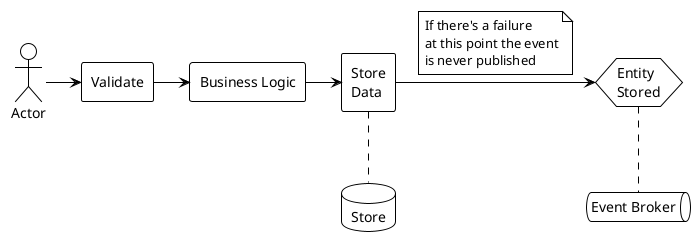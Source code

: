@startuml
!theme plain

actor actor as "Actor"
rectangle validate as "Validate"
rectangle business_logic as "Business Logic"
rectangle store_data as "Store\nData"
database store as "Store"
hexagon entity_stored as "Entity\nStored"
queue event_broker as "Event Broker"

actor -> validate
validate -> business_logic
business_logic -> store_data
store_data .. store
store_data -> entity_stored
note on link
  If there's a failure
  at this point the event
  is never published
end note
entity_stored .. event_broker



@enduml